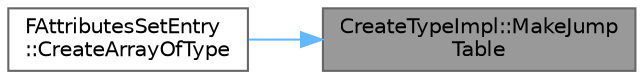 digraph "CreateTypeImpl::MakeJumpTable"
{
 // INTERACTIVE_SVG=YES
 // LATEX_PDF_SIZE
  bgcolor="transparent";
  edge [fontname=Helvetica,fontsize=10,labelfontname=Helvetica,labelfontsize=10];
  node [fontname=Helvetica,fontsize=10,shape=box,height=0.2,width=0.4];
  rankdir="RL";
  Node1 [id="Node000001",label="CreateTypeImpl::MakeJump\lTable",height=0.2,width=0.4,color="gray40", fillcolor="grey60", style="filled", fontcolor="black",tooltip=" "];
  Node1 -> Node2 [id="edge1_Node000001_Node000002",dir="back",color="steelblue1",style="solid",tooltip=" "];
  Node2 [id="Node000002",label="FAttributesSetEntry\l::CreateArrayOfType",height=0.2,width=0.4,color="grey40", fillcolor="white", style="filled",URL="$db/dde/classFAttributesSetEntry.html#a61bbe6828e20b3edd1d10f8acd186a95",tooltip="Given a type at runtime, allocate an attribute array of that type, owned by Ptr."];
}
